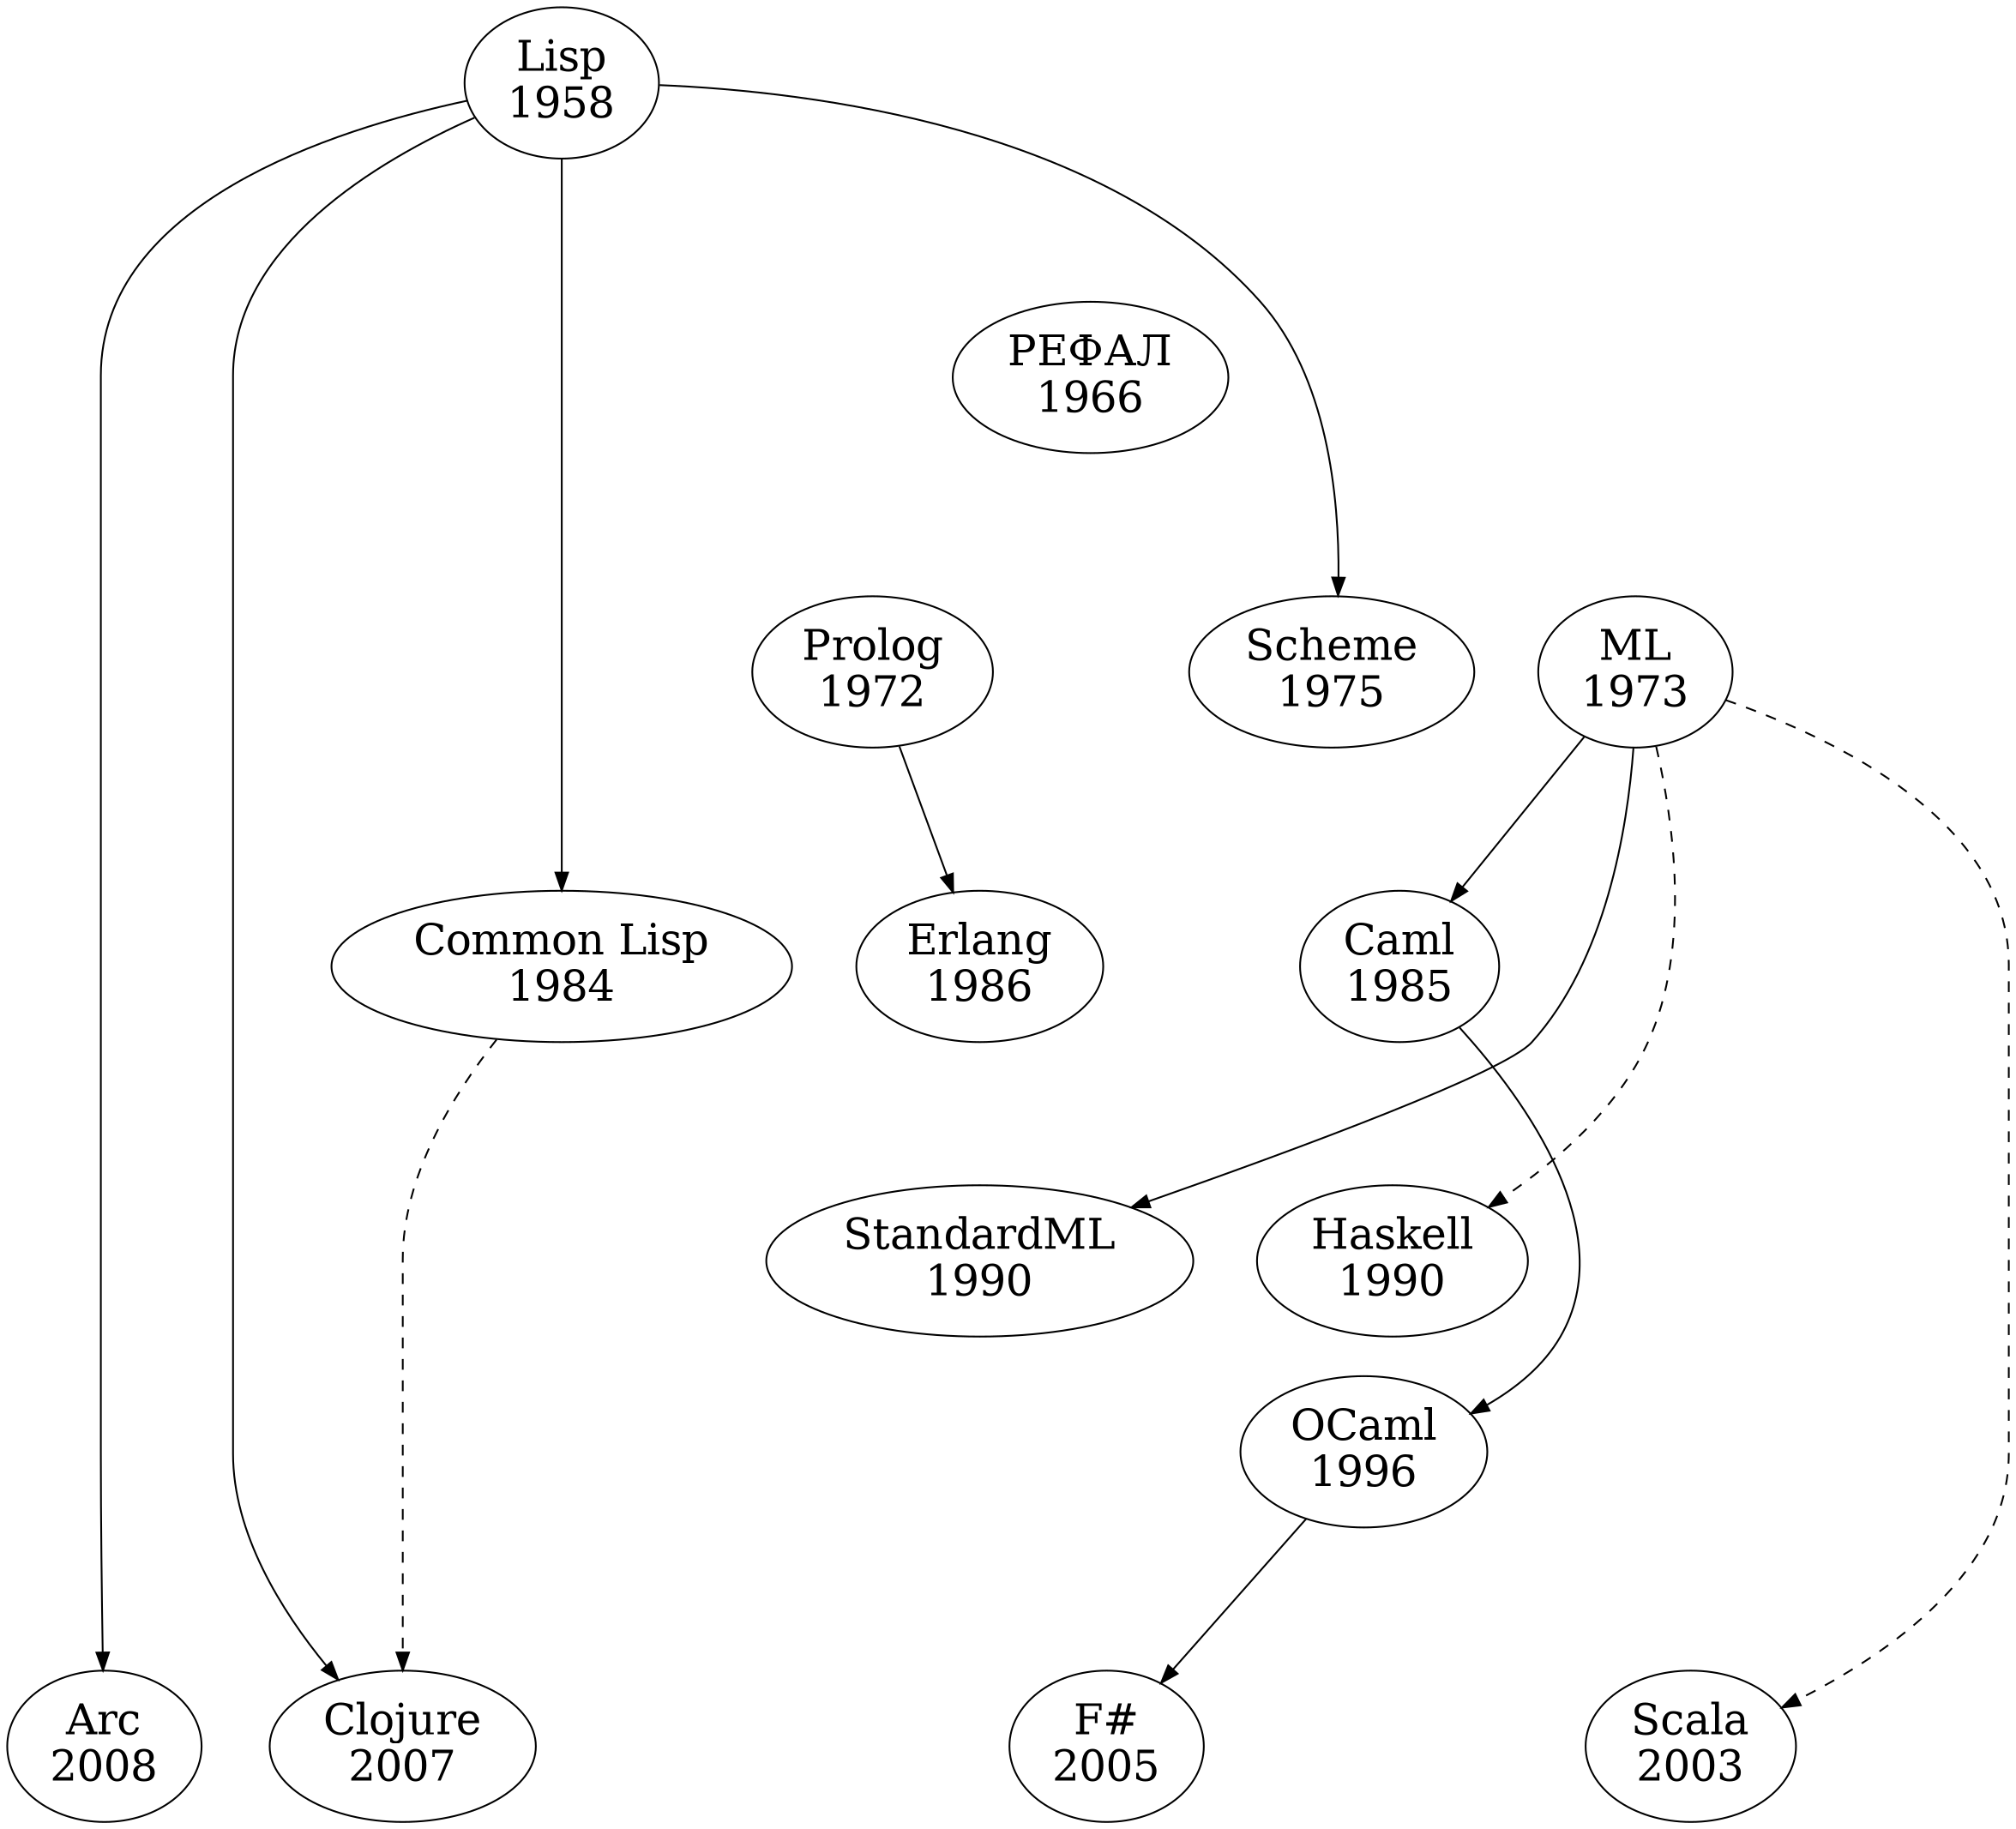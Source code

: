 // Command line: dot -Tps:cairo -o languages.ps languages.dot
digraph g {
        node [fontsize=24];
        ranksep = .3;
        nodesep = .5;
        // Lisp
        lisp [label = "Lisp\n1958"];
        cl [label = "Common Lisp\n1984"];
        scheme [label = "Scheme\n1975"];
        arc [label = "Arc\n2008"];
        clojure [label = "Clojure\n2007"];
        {
                edge [style="dashed"];
                cl -> clojure;
        }
        // ML
        ml [label = "ML\n1973"];
        sml [label = "StandardML\n1990"];
        caml [label = "Caml\n1985"];
        ocaml [label = "OCaml\n1996"];
        fsharp [label = "F#\n2005"];
        haskell [label = "Haskell\n1990"];
        // Scala
        scala [label = "Scala\n2003"];
        // Prolog
        prolog [label = "Prolog\n1972"];
        erlang [label = "Erlang\n1986"];
        // Refal
        refal [label = "&#1056;&#1045;&#1060;&#1040;&#1051;\n1966"];
        // Phantom
        {
                node [style="invis", label=""];
                phantom1960;
                phantom1970;
                phantom1980;
                phantom1990;
                phantom2000;
        }
        //
        // LINKS
        //
        // Phantom
        {
                edge [style="invis"];
                phantom1960 -> phantom1970;
                phantom1970 -> phantom1980;
                phantom1980 -> phantom1990;
                phantom1990 -> phantom2000;
        }
        // Lisp
        lisp -> scheme;
        lisp -> cl;
        lisp -> arc;
        lisp -> clojure;
        {
                // Timeline
                edge [style="invis"];
                phantom1970 -> scheme;
                phantom1980 -> cl;
                phantom2000 -> clojure;
                phantom2000 -> arc;
                lisp -> phantom1960;
                scheme -> phantom1980;
                cl -> phantom1990;
        }
        // ML
        ml -> sml;
        ml -> caml;
        caml -> ocaml;
        ocaml -> fsharp;
        {
                // Timeline
                edge [style="invis"];
                phantom1970 -> ml;
                phantom1980 -> caml;
                phantom1990 -> sml;
                phantom1990 -> ocaml;
                phantom2000 -> fsharp;
                ml -> phantom1980;
                caml -> phantom1990;
                sml -> phantom2000;
                ocaml -> phantom2000;
        }
        // Haskell
        {
                edge [style="dashed"];
                ml -> haskell;
        }
        {
                // Timeline
                edge [style="invis"];
                phantom1990 -> haskell;
                haskell -> phantom2000;
        }
        // Prolog
        prolog -> erlang;
        {
                // Timeline
                edge [style="invis"];
                phantom1970 -> prolog;
                phantom1980 -> erlang;
                prolog -> phantom1980;
                erlang -> phantom1990;
        }
        // Scala
        {
                edge [style="dashed"];
                ml -> scala;
        }
        {
                // Timeline
                edge [style="invis"];
                phantom2000 -> scala;
        }
        // Refal
        {
                edge [style="invis"];
                phantom1960 -> refal;
                refal -> phantom1970;
        }
        // Timeline, decades
        {
                edge [style="invis"];
                // 1970
                // prolog -> ml;
                // ml -> scheme;
                // 1980
                //cl -> caml;
                //caml -> erlang;
                // 1990
                ml -> ocaml;
                haskell -> ocaml;
                // 2000
                //scala -> fsharp;
                //fsharp -> clojure;
                //clojure -> arc;
        }
}
